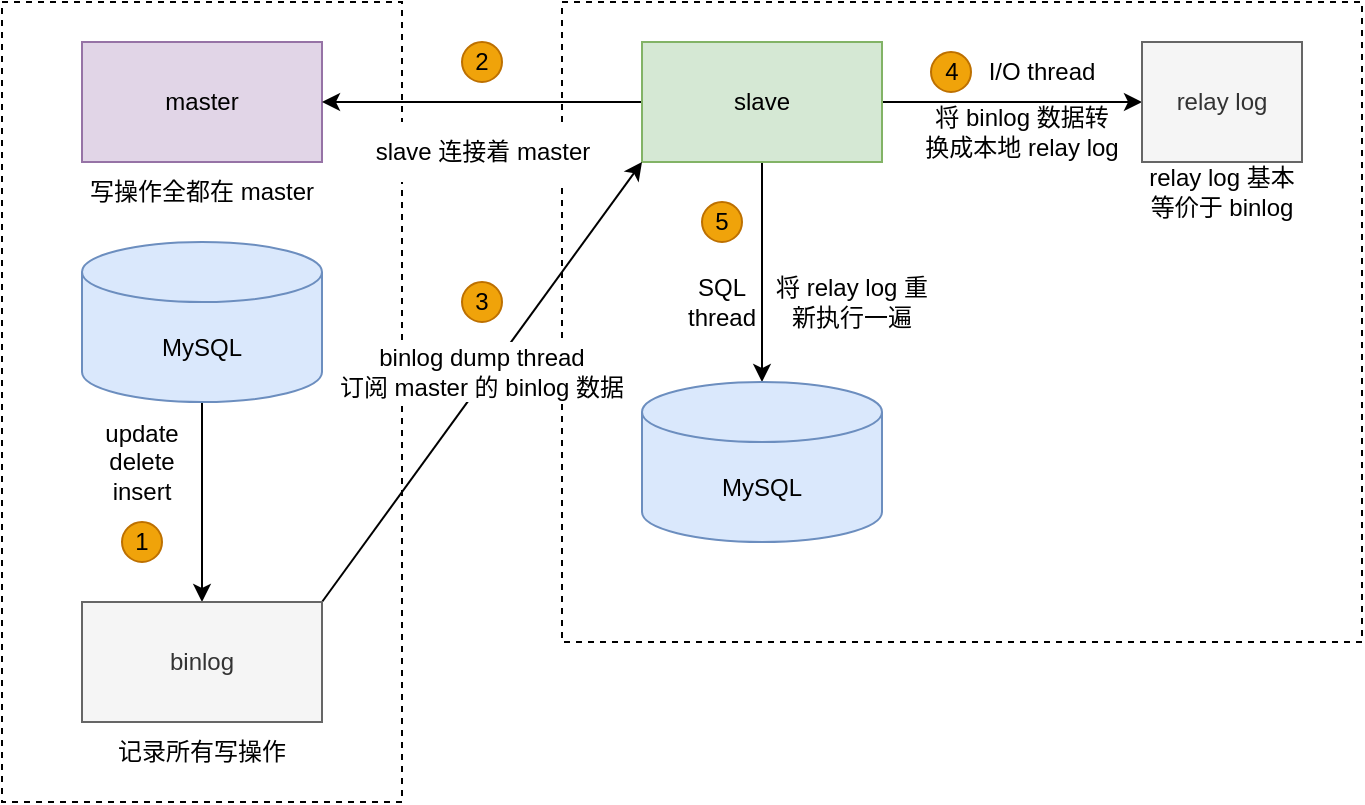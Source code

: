 <mxfile version="18.0.2" type="github">
  <diagram id="cgVycXCGsbauf77h4YG5" name="Page-1">
    <mxGraphModel dx="566" dy="711" grid="1" gridSize="10" guides="1" tooltips="1" connect="1" arrows="1" fold="1" page="1" pageScale="1" pageWidth="1169" pageHeight="1654" math="0" shadow="0">
      <root>
        <mxCell id="0" />
        <mxCell id="1" parent="0" />
        <mxCell id="HFvUwdXBrZaI9ndgXs2X-27" value="" style="rounded=0;whiteSpace=wrap;html=1;dashed=1;" vertex="1" parent="1">
          <mxGeometry x="400" y="120" width="400" height="320" as="geometry" />
        </mxCell>
        <mxCell id="HFvUwdXBrZaI9ndgXs2X-26" value="" style="rounded=0;whiteSpace=wrap;html=1;dashed=1;" vertex="1" parent="1">
          <mxGeometry x="120" y="120" width="200" height="400" as="geometry" />
        </mxCell>
        <mxCell id="HFvUwdXBrZaI9ndgXs2X-1" value="master" style="rounded=0;whiteSpace=wrap;html=1;fillColor=#e1d5e7;strokeColor=#9673a6;" vertex="1" parent="1">
          <mxGeometry x="160" y="140" width="120" height="60" as="geometry" />
        </mxCell>
        <mxCell id="HFvUwdXBrZaI9ndgXs2X-17" style="edgeStyle=orthogonalEdgeStyle;rounded=0;orthogonalLoop=1;jettySize=auto;html=1;exitX=0;exitY=0.5;exitDx=0;exitDy=0;entryX=1;entryY=0.5;entryDx=0;entryDy=0;" edge="1" parent="1" source="HFvUwdXBrZaI9ndgXs2X-2" target="HFvUwdXBrZaI9ndgXs2X-1">
          <mxGeometry relative="1" as="geometry" />
        </mxCell>
        <mxCell id="HFvUwdXBrZaI9ndgXs2X-22" style="edgeStyle=none;rounded=0;orthogonalLoop=1;jettySize=auto;html=1;exitX=1;exitY=0.5;exitDx=0;exitDy=0;entryX=0;entryY=0.5;entryDx=0;entryDy=0;" edge="1" parent="1" source="HFvUwdXBrZaI9ndgXs2X-2" target="HFvUwdXBrZaI9ndgXs2X-16">
          <mxGeometry relative="1" as="geometry" />
        </mxCell>
        <mxCell id="HFvUwdXBrZaI9ndgXs2X-24" style="edgeStyle=none;rounded=0;orthogonalLoop=1;jettySize=auto;html=1;exitX=0.5;exitY=1;exitDx=0;exitDy=0;entryX=0.5;entryY=0;entryDx=0;entryDy=0;entryPerimeter=0;" edge="1" parent="1" source="HFvUwdXBrZaI9ndgXs2X-2" target="HFvUwdXBrZaI9ndgXs2X-4">
          <mxGeometry relative="1" as="geometry" />
        </mxCell>
        <mxCell id="HFvUwdXBrZaI9ndgXs2X-2" value="slave" style="rounded=0;whiteSpace=wrap;html=1;fillColor=#d5e8d4;strokeColor=#82b366;" vertex="1" parent="1">
          <mxGeometry x="440" y="140" width="120" height="60" as="geometry" />
        </mxCell>
        <mxCell id="HFvUwdXBrZaI9ndgXs2X-6" style="edgeStyle=orthogonalEdgeStyle;rounded=0;orthogonalLoop=1;jettySize=auto;html=1;exitX=0.5;exitY=1;exitDx=0;exitDy=0;exitPerimeter=0;entryX=0.5;entryY=0;entryDx=0;entryDy=0;" edge="1" parent="1" source="HFvUwdXBrZaI9ndgXs2X-3" target="HFvUwdXBrZaI9ndgXs2X-5">
          <mxGeometry relative="1" as="geometry" />
        </mxCell>
        <mxCell id="HFvUwdXBrZaI9ndgXs2X-3" value="MySQL" style="shape=cylinder3;whiteSpace=wrap;html=1;boundedLbl=1;backgroundOutline=1;size=15;fillColor=#dae8fc;strokeColor=#6c8ebf;" vertex="1" parent="1">
          <mxGeometry x="160" y="240" width="120" height="80" as="geometry" />
        </mxCell>
        <mxCell id="HFvUwdXBrZaI9ndgXs2X-4" value="MySQL" style="shape=cylinder3;whiteSpace=wrap;html=1;boundedLbl=1;backgroundOutline=1;size=15;fillColor=#dae8fc;strokeColor=#6c8ebf;" vertex="1" parent="1">
          <mxGeometry x="440" y="310" width="120" height="80" as="geometry" />
        </mxCell>
        <mxCell id="HFvUwdXBrZaI9ndgXs2X-20" value="" style="rounded=0;orthogonalLoop=1;jettySize=auto;html=1;exitX=1;exitY=0;exitDx=0;exitDy=0;entryX=0;entryY=1;entryDx=0;entryDy=0;fontSize=11;labelPosition=center;verticalLabelPosition=middle;align=center;verticalAlign=middle;horizontal=1;" edge="1" parent="1" source="HFvUwdXBrZaI9ndgXs2X-5" target="HFvUwdXBrZaI9ndgXs2X-2">
          <mxGeometry relative="1" as="geometry" />
        </mxCell>
        <mxCell id="HFvUwdXBrZaI9ndgXs2X-5" value="binlog" style="rounded=0;whiteSpace=wrap;html=1;fillColor=#f5f5f5;fontColor=#333333;strokeColor=#666666;" vertex="1" parent="1">
          <mxGeometry x="160" y="420" width="120" height="60" as="geometry" />
        </mxCell>
        <mxCell id="HFvUwdXBrZaI9ndgXs2X-7" value="&lt;div&gt;update&lt;/div&gt;&lt;div&gt;delete&lt;/div&gt;&lt;div&gt;insert&lt;br&gt;&lt;/div&gt;" style="text;html=1;strokeColor=none;fillColor=none;align=center;verticalAlign=middle;whiteSpace=wrap;rounded=0;" vertex="1" parent="1">
          <mxGeometry x="160" y="320" width="60" height="60" as="geometry" />
        </mxCell>
        <mxCell id="HFvUwdXBrZaI9ndgXs2X-9" value="1" style="ellipse;whiteSpace=wrap;html=1;aspect=fixed;fillColor=#f0a30a;strokeColor=#BD7000;fontColor=#000000;" vertex="1" parent="1">
          <mxGeometry x="180" y="380" width="20" height="20" as="geometry" />
        </mxCell>
        <mxCell id="HFvUwdXBrZaI9ndgXs2X-16" value="relay log" style="rounded=0;whiteSpace=wrap;html=1;fillColor=#f5f5f5;fontColor=#333333;strokeColor=#666666;" vertex="1" parent="1">
          <mxGeometry x="690" y="140" width="80" height="60" as="geometry" />
        </mxCell>
        <mxCell id="HFvUwdXBrZaI9ndgXs2X-18" value="2" style="ellipse;whiteSpace=wrap;html=1;aspect=fixed;fillColor=#f0a30a;strokeColor=#BD7000;fontColor=#000000;" vertex="1" parent="1">
          <mxGeometry x="350" y="140" width="20" height="20" as="geometry" />
        </mxCell>
        <mxCell id="HFvUwdXBrZaI9ndgXs2X-21" value="3" style="ellipse;whiteSpace=wrap;html=1;aspect=fixed;fillColor=#f0a30a;strokeColor=#BD7000;fontColor=#000000;" vertex="1" parent="1">
          <mxGeometry x="350" y="260" width="20" height="20" as="geometry" />
        </mxCell>
        <mxCell id="HFvUwdXBrZaI9ndgXs2X-23" value="4" style="ellipse;whiteSpace=wrap;html=1;aspect=fixed;fillColor=#f0a30a;strokeColor=#BD7000;fontColor=#000000;" vertex="1" parent="1">
          <mxGeometry x="584.5" y="145" width="20" height="20" as="geometry" />
        </mxCell>
        <mxCell id="HFvUwdXBrZaI9ndgXs2X-25" value="5" style="ellipse;whiteSpace=wrap;html=1;aspect=fixed;fillColor=#f0a30a;strokeColor=#BD7000;fontColor=#000000;" vertex="1" parent="1">
          <mxGeometry x="470" y="220" width="20" height="20" as="geometry" />
        </mxCell>
        <mxCell id="HFvUwdXBrZaI9ndgXs2X-28" value="I/O thread" style="text;html=1;strokeColor=none;fillColor=none;align=center;verticalAlign=middle;whiteSpace=wrap;rounded=0;dashed=1;" vertex="1" parent="1">
          <mxGeometry x="610" y="140" width="60" height="30" as="geometry" />
        </mxCell>
        <mxCell id="HFvUwdXBrZaI9ndgXs2X-29" value="SQL thread" style="text;html=1;strokeColor=none;fillColor=none;align=center;verticalAlign=middle;whiteSpace=wrap;rounded=0;dashed=1;" vertex="1" parent="1">
          <mxGeometry x="460" y="255" width="40" height="30" as="geometry" />
        </mxCell>
        <mxCell id="HFvUwdXBrZaI9ndgXs2X-30" value="写操作全都在 master" style="text;html=1;strokeColor=none;fillColor=none;align=center;verticalAlign=middle;whiteSpace=wrap;rounded=0;dashed=1;" vertex="1" parent="1">
          <mxGeometry x="160" y="200" width="120" height="30" as="geometry" />
        </mxCell>
        <mxCell id="HFvUwdXBrZaI9ndgXs2X-31" value="记录所有写操作 " style="text;html=1;strokeColor=none;fillColor=none;align=center;verticalAlign=middle;whiteSpace=wrap;rounded=0;dashed=1;" vertex="1" parent="1">
          <mxGeometry x="160" y="480" width="120" height="30" as="geometry" />
        </mxCell>
        <mxCell id="HFvUwdXBrZaI9ndgXs2X-32" value="&lt;div&gt;slave 连接着 master&lt;/div&gt;" style="text;html=1;strokeColor=none;fillColor=default;align=center;verticalAlign=middle;whiteSpace=wrap;rounded=0;dashed=1;" vertex="1" parent="1">
          <mxGeometry x="303.75" y="180" width="112.5" height="30" as="geometry" />
        </mxCell>
        <mxCell id="HFvUwdXBrZaI9ndgXs2X-33" value="&lt;div&gt;binlog dump thread&lt;br&gt;&lt;/div&gt;&lt;div&gt;订阅 master 的 binlog 数据&lt;/div&gt;" style="text;html=1;strokeColor=none;fillColor=default;align=center;verticalAlign=middle;whiteSpace=wrap;rounded=0;dashed=1;" vertex="1" parent="1">
          <mxGeometry x="285" y="290" width="150" height="30" as="geometry" />
        </mxCell>
        <mxCell id="HFvUwdXBrZaI9ndgXs2X-34" value="将 binlog 数据转换成本地 relay log" style="text;html=1;strokeColor=none;fillColor=none;align=center;verticalAlign=middle;whiteSpace=wrap;rounded=0;dashed=1;fontSize=12;" vertex="1" parent="1">
          <mxGeometry x="580" y="170" width="100" height="30" as="geometry" />
        </mxCell>
        <mxCell id="HFvUwdXBrZaI9ndgXs2X-35" value="relay log 基本等价于 binlog" style="text;html=1;strokeColor=none;fillColor=none;align=center;verticalAlign=middle;whiteSpace=wrap;rounded=0;dashed=1;fontSize=12;" vertex="1" parent="1">
          <mxGeometry x="690" y="200" width="80" height="30" as="geometry" />
        </mxCell>
        <mxCell id="HFvUwdXBrZaI9ndgXs2X-36" value="将 relay log 重新执行一遍" style="text;html=1;strokeColor=none;fillColor=none;align=center;verticalAlign=middle;whiteSpace=wrap;rounded=0;dashed=1;fontSize=12;" vertex="1" parent="1">
          <mxGeometry x="505" y="255" width="80" height="30" as="geometry" />
        </mxCell>
      </root>
    </mxGraphModel>
  </diagram>
</mxfile>
